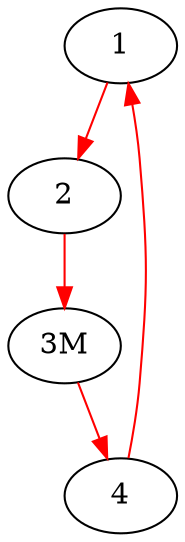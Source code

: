 Digraph G {
edge [color=red];
1->2;
edge [color=black];
edge [color=red];
2->"3M";
edge [color=black];
edge [color=red];
"3M"->4;
edge [color=black];
edge [color=red];
4->1;
edge [color=black];
}
